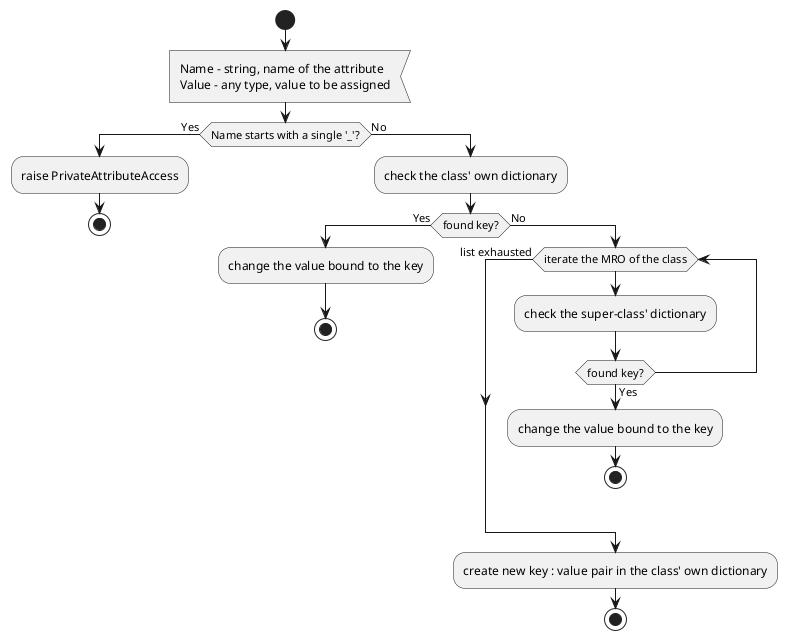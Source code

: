 @startuml protected_class_setattr

start

:Name - string, name of the attribute
Value - any type, value to be assigned<

if (Name starts with a single '_'?) then (Yes)
    :raise PrivateAttributeAccess;
    
    stop
else (No)
    :check the class' own dictionary;
    
    if (found key?) then (Yes)
        :change the value bound to the key;
        
        stop
    else (No)
         while (iterate the MRO of the class)
            :check the super-class' dictionary;
            
            if (found key?) then (Yes)
                :change the value bound to the key;
                
                stop
            endif
        end while (list exhausted)
        
        :create new key : value pair in the class' own dictionary;
        
        stop
    endif
endif

@enduml